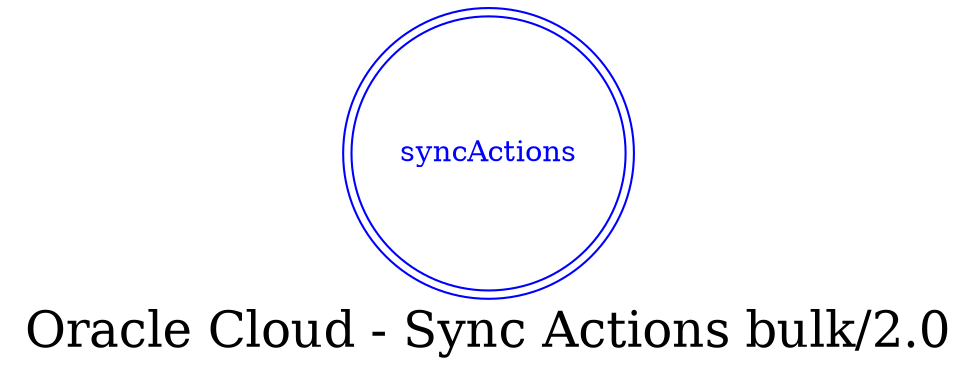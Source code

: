digraph LexiconGraph {
graph[label="Oracle Cloud - Sync Actions bulk/2.0", fontsize=24]
splines=true
"syncActions" [color=blue, fontcolor=blue, shape=doublecircle]
}
